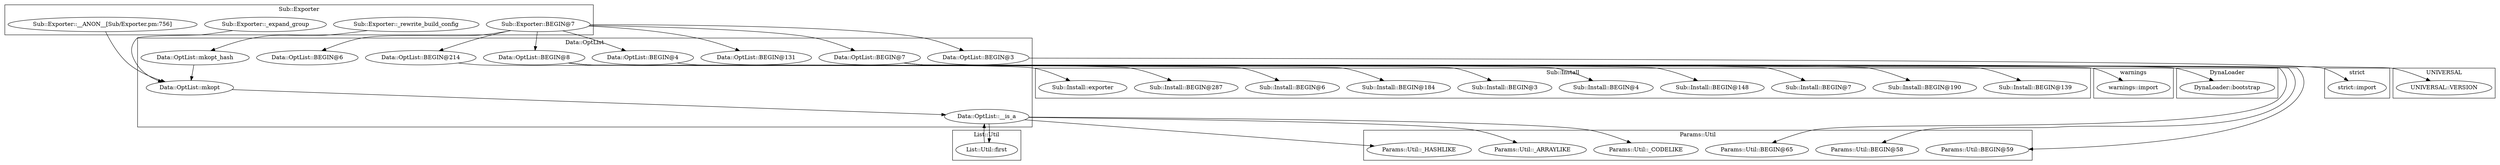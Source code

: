 digraph {
graph [overlap=false]
subgraph cluster_DynaLoader {
	label="DynaLoader";
	"DynaLoader::bootstrap";
}
subgraph cluster_warnings {
	label="warnings";
	"warnings::import";
}
subgraph cluster_Data_OptList {
	label="Data::OptList";
	"Data::OptList::BEGIN@214";
	"Data::OptList::mkopt_hash";
	"Data::OptList::BEGIN@131";
	"Data::OptList::mkopt";
	"Data::OptList::BEGIN@4";
	"Data::OptList::BEGIN@7";
	"Data::OptList::BEGIN@3";
	"Data::OptList::BEGIN@8";
	"Data::OptList::BEGIN@6";
	"Data::OptList::__is_a";
}
subgraph cluster_Params_Util {
	label="Params::Util";
	"Params::Util::_CODELIKE";
	"Params::Util::_ARRAYLIKE";
	"Params::Util::BEGIN@65";
	"Params::Util::_HASHLIKE";
	"Params::Util::BEGIN@58";
	"Params::Util::BEGIN@59";
}
subgraph cluster_Sub_Install {
	label="Sub::Install";
	"Sub::Install::BEGIN@148";
	"Sub::Install::exporter";
	"Sub::Install::BEGIN@4";
	"Sub::Install::BEGIN@3";
	"Sub::Install::BEGIN@184";
	"Sub::Install::BEGIN@6";
	"Sub::Install::BEGIN@287";
	"Sub::Install::BEGIN@139";
	"Sub::Install::BEGIN@190";
	"Sub::Install::BEGIN@7";
}
subgraph cluster_List_Util {
	label="List::Util";
	"List::Util::first";
}
subgraph cluster_UNIVERSAL {
	label="UNIVERSAL";
	"UNIVERSAL::VERSION";
}
subgraph cluster_Sub_Exporter {
	label="Sub::Exporter";
	"Sub::Exporter::__ANON__[Sub/Exporter.pm:756]";
	"Sub::Exporter::_rewrite_build_config";
	"Sub::Exporter::BEGIN@7";
	"Sub::Exporter::_expand_group";
}
subgraph cluster_strict {
	label="strict";
	"strict::import";
}
"Sub::Exporter::BEGIN@7" -> "Data::OptList::BEGIN@4";
"Sub::Exporter::BEGIN@7" -> "Data::OptList::BEGIN@8";
"Data::OptList::BEGIN@7" -> "DynaLoader::bootstrap";
"Data::OptList::BEGIN@7" -> "Params::Util::BEGIN@59";
"Data::OptList::BEGIN@214" -> "Sub::Install::exporter";
"Data::OptList::BEGIN@8" -> "Sub::Install::BEGIN@4";
"Data::OptList::__is_a" -> "Params::Util::_HASHLIKE";
"Sub::Exporter::BEGIN@7" -> "Data::OptList::BEGIN@214";
"Data::OptList::BEGIN@8" -> "Sub::Install::BEGIN@190";
"Data::OptList::BEGIN@8" -> "Sub::Install::BEGIN@148";
"Sub::Exporter::__ANON__[Sub/Exporter.pm:756]" -> "Data::OptList::mkopt";
"Data::OptList::mkopt_hash" -> "Data::OptList::mkopt";
"Sub::Exporter::_expand_group" -> "Data::OptList::mkopt";
"List::Util::first" -> "Data::OptList::__is_a";
"Data::OptList::mkopt" -> "Data::OptList::__is_a";
"Sub::Exporter::BEGIN@7" -> "Data::OptList::BEGIN@7";
"Data::OptList::BEGIN@8" -> "Sub::Install::BEGIN@287";
"Data::OptList::BEGIN@7" -> "Params::Util::BEGIN@65";
"Data::OptList::BEGIN@8" -> "Sub::Install::BEGIN@3";
"Data::OptList::BEGIN@8" -> "Sub::Install::BEGIN@6";
"Sub::Exporter::BEGIN@7" -> "Data::OptList::BEGIN@3";
"Sub::Exporter::BEGIN@7" -> "Data::OptList::BEGIN@6";
"Data::OptList::__is_a" -> "Params::Util::_ARRAYLIKE";
"Data::OptList::BEGIN@7" -> "Params::Util::BEGIN@58";
"Data::OptList::BEGIN@4" -> "warnings::import";
"Data::OptList::BEGIN@8" -> "Sub::Install::BEGIN@7";
"Data::OptList::BEGIN@8" -> "Sub::Install::BEGIN@184";
"Data::OptList::__is_a" -> "Params::Util::_CODELIKE";
"Data::OptList::BEGIN@8" -> "Sub::Install::BEGIN@139";
"Sub::Exporter::BEGIN@7" -> "Data::OptList::BEGIN@131";
"Sub::Exporter::_rewrite_build_config" -> "Data::OptList::mkopt_hash";
"Data::OptList::__is_a" -> "List::Util::first";
"Data::OptList::BEGIN@8" -> "UNIVERSAL::VERSION";
"Data::OptList::BEGIN@3" -> "strict::import";
}
